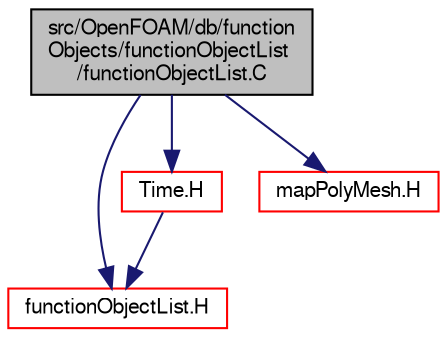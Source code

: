 digraph "src/OpenFOAM/db/functionObjects/functionObjectList/functionObjectList.C"
{
  bgcolor="transparent";
  edge [fontname="FreeSans",fontsize="10",labelfontname="FreeSans",labelfontsize="10"];
  node [fontname="FreeSans",fontsize="10",shape=record];
  Node0 [label="src/OpenFOAM/db/function\lObjects/functionObjectList\l/functionObjectList.C",height=0.2,width=0.4,color="black", fillcolor="grey75", style="filled", fontcolor="black"];
  Node0 -> Node1 [color="midnightblue",fontsize="10",style="solid",fontname="FreeSans"];
  Node1 [label="functionObjectList.H",height=0.2,width=0.4,color="red",URL="$a08963.html"];
  Node0 -> Node67 [color="midnightblue",fontsize="10",style="solid",fontname="FreeSans"];
  Node67 [label="Time.H",height=0.2,width=0.4,color="red",URL="$a09311.html"];
  Node67 -> Node1 [color="midnightblue",fontsize="10",style="solid",fontname="FreeSans"];
  Node0 -> Node149 [color="midnightblue",fontsize="10",style="solid",fontname="FreeSans"];
  Node149 [label="mapPolyMesh.H",height=0.2,width=0.4,color="red",URL="$a11597.html"];
}
